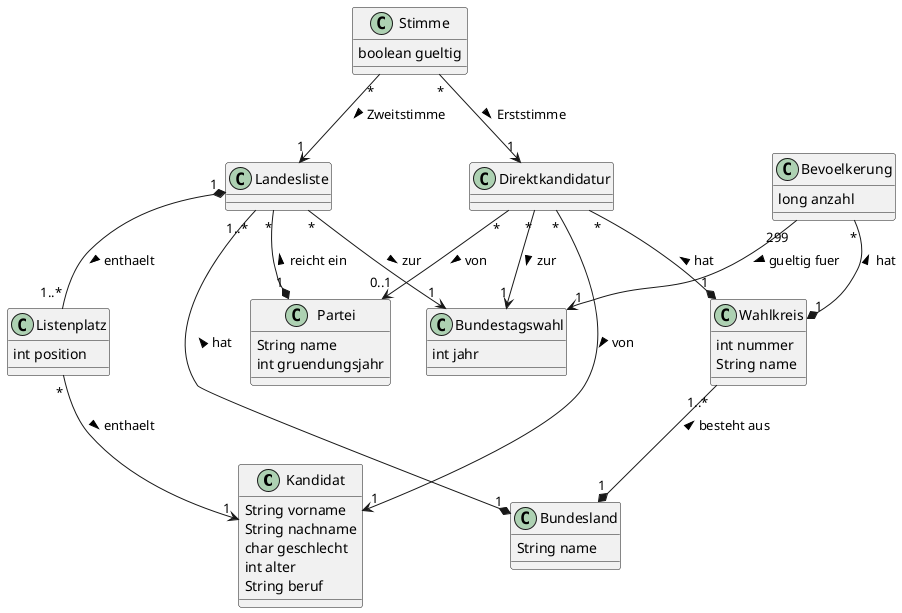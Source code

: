 @startuml
class Kandidat {
    String vorname
    String nachname
    char geschlecht
    int alter
    String beruf
}

class Bundesland {
    String name
}

class Partei {
    String name
    int gruendungsjahr
}

class Bundestagswahl{
   int jahr
}

class Bevoelkerung {
    long anzahl
}

class Landesliste {
}


class Listenplatz {
    int position
}

class Wahlkreis {
    int nummer
    String name
}

class Stimme {
    boolean gueltig
}

class Direktkandidatur {
}

Landesliste "1..*" --* "1" Bundesland : < hat
Landesliste "*" --* "1" Partei : < reicht ein
Landesliste "*" --> "1" Bundestagswahl: zur >

Landesliste "1" *-- "1..*" Listenplatz : enthaelt >
Listenplatz "*" --> "1" Kandidat : enthaelt >

Wahlkreis "1..*" --* "1" Bundesland : besteht aus <

Bevoelkerung "*" --* "1" Wahlkreis : < hat
Bevoelkerung "299" --> "1" Bundestagswahl: gueltig fuer >

Direktkandidatur "*" --> "1" Kandidat : von >
Direktkandidatur "*" --* "1" Wahlkreis : < hat
Direktkandidatur "*" --> "0..1" Partei : von >
Direktkandidatur "*" --> "1" Bundestagswahl: zur >

Stimme "*" --> "1" Direktkandidatur : Erststimme >
Stimme "*" --> "1" Landesliste : Zweitstimme >
@enduml